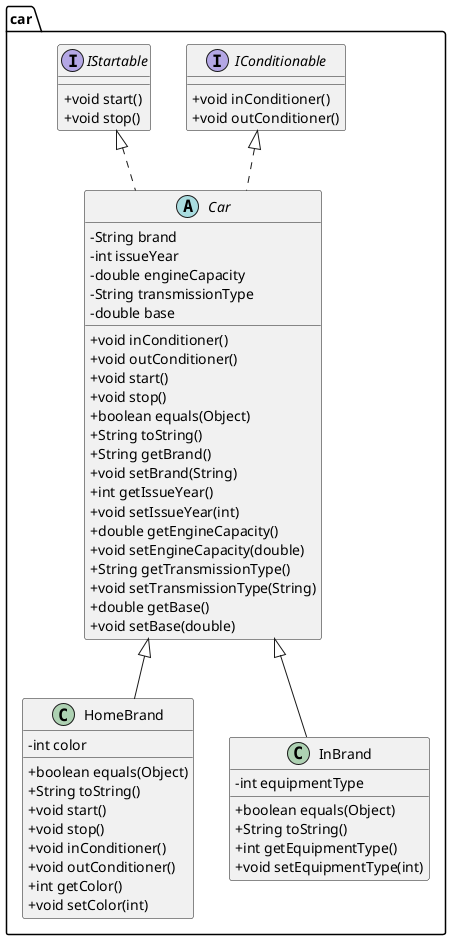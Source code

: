 @startuml
skinparam classAttributeIconSize 0

interface car.IConditionable {
+ void inConditioner()
+ void outConditioner()
}

interface car.IStartable {
+ void start()
+ void stop()
}

class car.HomeBrand {
- int color
+ boolean equals(Object)
+ String toString()
+ void start()
+ void stop()
+ void inConditioner()
+ void outConditioner()
+ int getColor()
+ void setColor(int)
}

class car.InBrand {
- int equipmentType
+ boolean equals(Object)
+ String toString()
+ int getEquipmentType()
+ void setEquipmentType(int)
}
abstract class car.Car {
- String brand
- int issueYear
- double engineCapacity
- String transmissionType
- double base
+ void inConditioner()
+ void outConditioner()
+ void start()
+ void stop()
+ boolean equals(Object)
+ String toString()
+ String getBrand()
+ void setBrand(String)
+ int getIssueYear()
+ void setIssueYear(int)
+ double getEngineCapacity()
+ void setEngineCapacity(double)
+ String getTransmissionType()
+ void setTransmissionType(String)
+ double getBase()
+ void setBase(double)
}


car.Car <|-- car.HomeBrand
car.Car <|-- car.InBrand
car.IStartable <|.. car.Car
car.IConditionable <|.. car.Car
@enduml